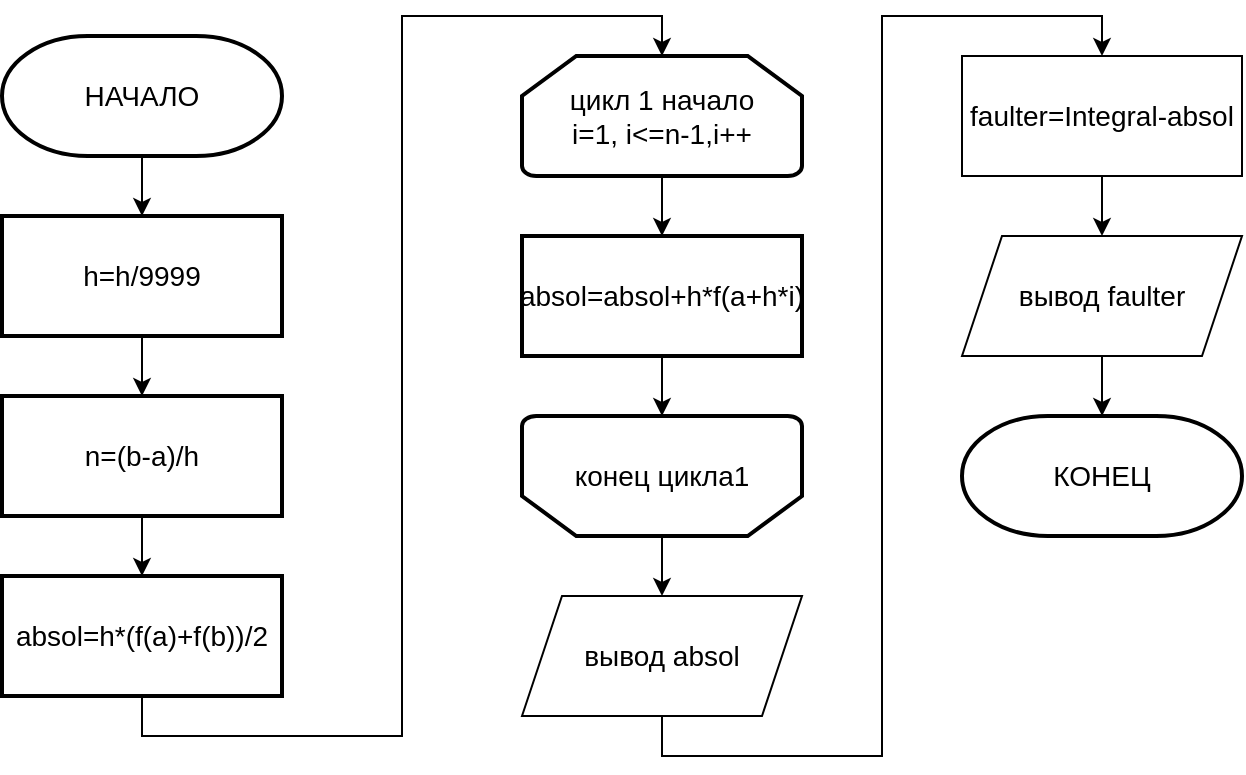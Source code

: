 <mxfile version="20.6.0" type="github">
  <diagram id="C5RBs43oDa-KdzZeNtuy" name="Page-1">
    <mxGraphModel dx="1972" dy="666" grid="1" gridSize="10" guides="1" tooltips="1" connect="1" arrows="1" fold="1" page="1" pageScale="1" pageWidth="827" pageHeight="1169" math="0" shadow="0">
      <root>
        <mxCell id="WIyWlLk6GJQsqaUBKTNV-0" />
        <mxCell id="WIyWlLk6GJQsqaUBKTNV-1" parent="WIyWlLk6GJQsqaUBKTNV-0" />
        <mxCell id="LoI_WJfmr40ua0TBdkT--2" value="" style="edgeStyle=orthogonalEdgeStyle;rounded=0;orthogonalLoop=1;jettySize=auto;html=1;" edge="1" parent="WIyWlLk6GJQsqaUBKTNV-1" source="LoI_WJfmr40ua0TBdkT--0" target="LoI_WJfmr40ua0TBdkT--1">
          <mxGeometry relative="1" as="geometry" />
        </mxCell>
        <mxCell id="LoI_WJfmr40ua0TBdkT--0" value="&lt;font style=&quot;font-size: 14px;&quot;&gt;НАЧАЛО&lt;/font&gt;" style="strokeWidth=2;html=1;shape=mxgraph.flowchart.terminator;whiteSpace=wrap;" vertex="1" parent="WIyWlLk6GJQsqaUBKTNV-1">
          <mxGeometry x="-170" y="80" width="140" height="60" as="geometry" />
        </mxCell>
        <mxCell id="LoI_WJfmr40ua0TBdkT--4" value="" style="edgeStyle=orthogonalEdgeStyle;rounded=0;orthogonalLoop=1;jettySize=auto;html=1;" edge="1" parent="WIyWlLk6GJQsqaUBKTNV-1" source="LoI_WJfmr40ua0TBdkT--1" target="LoI_WJfmr40ua0TBdkT--3">
          <mxGeometry relative="1" as="geometry" />
        </mxCell>
        <mxCell id="LoI_WJfmr40ua0TBdkT--1" value="&lt;font style=&quot;font-size: 14px;&quot;&gt;h=h/9999&lt;/font&gt;" style="whiteSpace=wrap;html=1;strokeWidth=2;" vertex="1" parent="WIyWlLk6GJQsqaUBKTNV-1">
          <mxGeometry x="-170" y="170" width="140" height="60" as="geometry" />
        </mxCell>
        <mxCell id="LoI_WJfmr40ua0TBdkT--6" value="" style="edgeStyle=orthogonalEdgeStyle;rounded=0;orthogonalLoop=1;jettySize=auto;html=1;" edge="1" parent="WIyWlLk6GJQsqaUBKTNV-1" source="LoI_WJfmr40ua0TBdkT--3" target="LoI_WJfmr40ua0TBdkT--5">
          <mxGeometry relative="1" as="geometry" />
        </mxCell>
        <mxCell id="LoI_WJfmr40ua0TBdkT--3" value="&lt;font style=&quot;font-size: 14px;&quot;&gt;n=(b-a)/h&lt;/font&gt;" style="whiteSpace=wrap;html=1;strokeWidth=2;" vertex="1" parent="WIyWlLk6GJQsqaUBKTNV-1">
          <mxGeometry x="-170" y="260" width="140" height="60" as="geometry" />
        </mxCell>
        <mxCell id="LoI_WJfmr40ua0TBdkT--22" style="edgeStyle=orthogonalEdgeStyle;rounded=0;orthogonalLoop=1;jettySize=auto;html=1;exitX=0.5;exitY=1;exitDx=0;exitDy=0;entryX=0.5;entryY=0;entryDx=0;entryDy=0;entryPerimeter=0;fontSize=14;" edge="1" parent="WIyWlLk6GJQsqaUBKTNV-1" source="LoI_WJfmr40ua0TBdkT--5" target="LoI_WJfmr40ua0TBdkT--7">
          <mxGeometry relative="1" as="geometry" />
        </mxCell>
        <mxCell id="LoI_WJfmr40ua0TBdkT--5" value="&lt;font style=&quot;font-size: 14px;&quot;&gt;absol=h*(f(a)+f(b))/2&lt;/font&gt;" style="whiteSpace=wrap;html=1;strokeWidth=2;" vertex="1" parent="WIyWlLk6GJQsqaUBKTNV-1">
          <mxGeometry x="-170" y="350" width="140" height="60" as="geometry" />
        </mxCell>
        <mxCell id="LoI_WJfmr40ua0TBdkT--10" value="" style="edgeStyle=orthogonalEdgeStyle;rounded=0;orthogonalLoop=1;jettySize=auto;html=1;" edge="1" parent="WIyWlLk6GJQsqaUBKTNV-1" source="LoI_WJfmr40ua0TBdkT--7" target="LoI_WJfmr40ua0TBdkT--9">
          <mxGeometry relative="1" as="geometry" />
        </mxCell>
        <mxCell id="LoI_WJfmr40ua0TBdkT--7" value="&lt;font style=&quot;font-size: 14px;&quot;&gt;цикл 1 начало&lt;br&gt;i=1, i&amp;lt;=n-1,i++&lt;/font&gt;" style="strokeWidth=2;html=1;shape=mxgraph.flowchart.loop_limit;whiteSpace=wrap;" vertex="1" parent="WIyWlLk6GJQsqaUBKTNV-1">
          <mxGeometry x="90" y="90" width="140" height="60" as="geometry" />
        </mxCell>
        <mxCell id="LoI_WJfmr40ua0TBdkT--12" value="" style="edgeStyle=orthogonalEdgeStyle;rounded=0;orthogonalLoop=1;jettySize=auto;html=1;" edge="1" parent="WIyWlLk6GJQsqaUBKTNV-1" source="LoI_WJfmr40ua0TBdkT--9" target="LoI_WJfmr40ua0TBdkT--11">
          <mxGeometry relative="1" as="geometry" />
        </mxCell>
        <mxCell id="LoI_WJfmr40ua0TBdkT--9" value="&lt;font style=&quot;font-size: 14px;&quot;&gt;absol=absol+h*f(a+h*i)&lt;/font&gt;" style="whiteSpace=wrap;html=1;strokeWidth=2;" vertex="1" parent="WIyWlLk6GJQsqaUBKTNV-1">
          <mxGeometry x="90" y="180" width="140" height="60" as="geometry" />
        </mxCell>
        <mxCell id="LoI_WJfmr40ua0TBdkT--14" value="" style="edgeStyle=orthogonalEdgeStyle;rounded=0;orthogonalLoop=1;jettySize=auto;html=1;" edge="1" parent="WIyWlLk6GJQsqaUBKTNV-1" source="LoI_WJfmr40ua0TBdkT--11" target="LoI_WJfmr40ua0TBdkT--13">
          <mxGeometry relative="1" as="geometry" />
        </mxCell>
        <mxCell id="LoI_WJfmr40ua0TBdkT--11" value="&lt;font style=&quot;font-size: 14px;&quot;&gt;конец цикла1&lt;/font&gt;" style="strokeWidth=2;html=1;shape=mxgraph.flowchart.loop_limit;whiteSpace=wrap;direction=west;" vertex="1" parent="WIyWlLk6GJQsqaUBKTNV-1">
          <mxGeometry x="90" y="270" width="140" height="60" as="geometry" />
        </mxCell>
        <mxCell id="LoI_WJfmr40ua0TBdkT--23" style="edgeStyle=orthogonalEdgeStyle;rounded=0;orthogonalLoop=1;jettySize=auto;html=1;exitX=0.5;exitY=1;exitDx=0;exitDy=0;entryX=0.5;entryY=0;entryDx=0;entryDy=0;fontSize=14;" edge="1" parent="WIyWlLk6GJQsqaUBKTNV-1" source="LoI_WJfmr40ua0TBdkT--13" target="LoI_WJfmr40ua0TBdkT--16">
          <mxGeometry relative="1" as="geometry" />
        </mxCell>
        <mxCell id="LoI_WJfmr40ua0TBdkT--13" value="&lt;font style=&quot;font-size: 14px;&quot;&gt;вывод absol&lt;/font&gt;" style="shape=parallelogram;perimeter=parallelogramPerimeter;whiteSpace=wrap;html=1;fixedSize=1;" vertex="1" parent="WIyWlLk6GJQsqaUBKTNV-1">
          <mxGeometry x="90" y="360" width="140" height="60" as="geometry" />
        </mxCell>
        <mxCell id="LoI_WJfmr40ua0TBdkT--19" value="" style="edgeStyle=orthogonalEdgeStyle;rounded=0;orthogonalLoop=1;jettySize=auto;html=1;" edge="1" parent="WIyWlLk6GJQsqaUBKTNV-1" source="LoI_WJfmr40ua0TBdkT--16" target="LoI_WJfmr40ua0TBdkT--18">
          <mxGeometry relative="1" as="geometry" />
        </mxCell>
        <mxCell id="LoI_WJfmr40ua0TBdkT--16" value="&lt;font style=&quot;font-size: 14px;&quot;&gt;faulter=Integral-absol&lt;/font&gt;" style="whiteSpace=wrap;html=1;" vertex="1" parent="WIyWlLk6GJQsqaUBKTNV-1">
          <mxGeometry x="310" y="90" width="140" height="60" as="geometry" />
        </mxCell>
        <mxCell id="LoI_WJfmr40ua0TBdkT--21" value="" style="edgeStyle=orthogonalEdgeStyle;rounded=0;orthogonalLoop=1;jettySize=auto;html=1;" edge="1" parent="WIyWlLk6GJQsqaUBKTNV-1" source="LoI_WJfmr40ua0TBdkT--18">
          <mxGeometry relative="1" as="geometry">
            <mxPoint x="380.059" y="270" as="targetPoint" />
          </mxGeometry>
        </mxCell>
        <mxCell id="LoI_WJfmr40ua0TBdkT--18" value="&lt;font style=&quot;font-size: 14px;&quot;&gt;вывод faulter&lt;/font&gt;" style="shape=parallelogram;perimeter=parallelogramPerimeter;whiteSpace=wrap;html=1;fixedSize=1;" vertex="1" parent="WIyWlLk6GJQsqaUBKTNV-1">
          <mxGeometry x="310" y="180" width="140" height="60" as="geometry" />
        </mxCell>
        <mxCell id="LoI_WJfmr40ua0TBdkT--20" value="&lt;font style=&quot;font-size: 14px;&quot;&gt;КОНЕЦ&lt;/font&gt;" style="strokeWidth=2;html=1;shape=mxgraph.flowchart.terminator;whiteSpace=wrap;" vertex="1" parent="WIyWlLk6GJQsqaUBKTNV-1">
          <mxGeometry x="310" y="270" width="140" height="60" as="geometry" />
        </mxCell>
      </root>
    </mxGraphModel>
  </diagram>
</mxfile>

